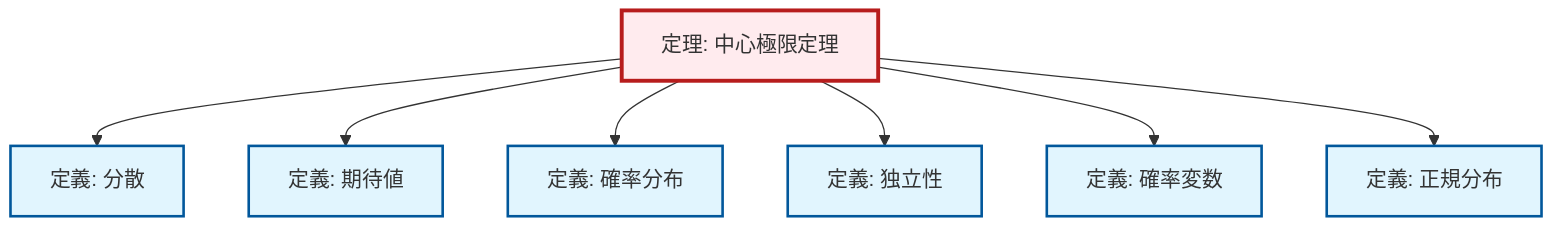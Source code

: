 graph TD
    classDef definition fill:#e1f5fe,stroke:#01579b,stroke-width:2px
    classDef theorem fill:#f3e5f5,stroke:#4a148c,stroke-width:2px
    classDef axiom fill:#fff3e0,stroke:#e65100,stroke-width:2px
    classDef example fill:#e8f5e9,stroke:#1b5e20,stroke-width:2px
    classDef current fill:#ffebee,stroke:#b71c1c,stroke-width:3px
    def-probability-distribution["定義: 確率分布"]:::definition
    thm-central-limit["定理: 中心極限定理"]:::theorem
    def-variance["定義: 分散"]:::definition
    def-random-variable["定義: 確率変数"]:::definition
    def-normal-distribution["定義: 正規分布"]:::definition
    def-expectation["定義: 期待値"]:::definition
    def-independence["定義: 独立性"]:::definition
    thm-central-limit --> def-variance
    thm-central-limit --> def-expectation
    thm-central-limit --> def-probability-distribution
    thm-central-limit --> def-independence
    thm-central-limit --> def-random-variable
    thm-central-limit --> def-normal-distribution
    class thm-central-limit current